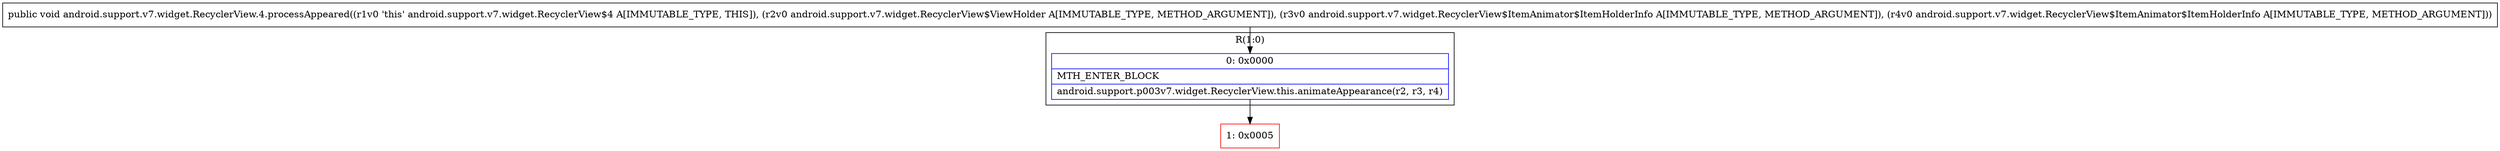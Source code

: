 digraph "CFG forandroid.support.v7.widget.RecyclerView.4.processAppeared(Landroid\/support\/v7\/widget\/RecyclerView$ViewHolder;Landroid\/support\/v7\/widget\/RecyclerView$ItemAnimator$ItemHolderInfo;Landroid\/support\/v7\/widget\/RecyclerView$ItemAnimator$ItemHolderInfo;)V" {
subgraph cluster_Region_1701977327 {
label = "R(1:0)";
node [shape=record,color=blue];
Node_0 [shape=record,label="{0\:\ 0x0000|MTH_ENTER_BLOCK\l|android.support.p003v7.widget.RecyclerView.this.animateAppearance(r2, r3, r4)\l}"];
}
Node_1 [shape=record,color=red,label="{1\:\ 0x0005}"];
MethodNode[shape=record,label="{public void android.support.v7.widget.RecyclerView.4.processAppeared((r1v0 'this' android.support.v7.widget.RecyclerView$4 A[IMMUTABLE_TYPE, THIS]), (r2v0 android.support.v7.widget.RecyclerView$ViewHolder A[IMMUTABLE_TYPE, METHOD_ARGUMENT]), (r3v0 android.support.v7.widget.RecyclerView$ItemAnimator$ItemHolderInfo A[IMMUTABLE_TYPE, METHOD_ARGUMENT]), (r4v0 android.support.v7.widget.RecyclerView$ItemAnimator$ItemHolderInfo A[IMMUTABLE_TYPE, METHOD_ARGUMENT])) }"];
MethodNode -> Node_0;
Node_0 -> Node_1;
}

